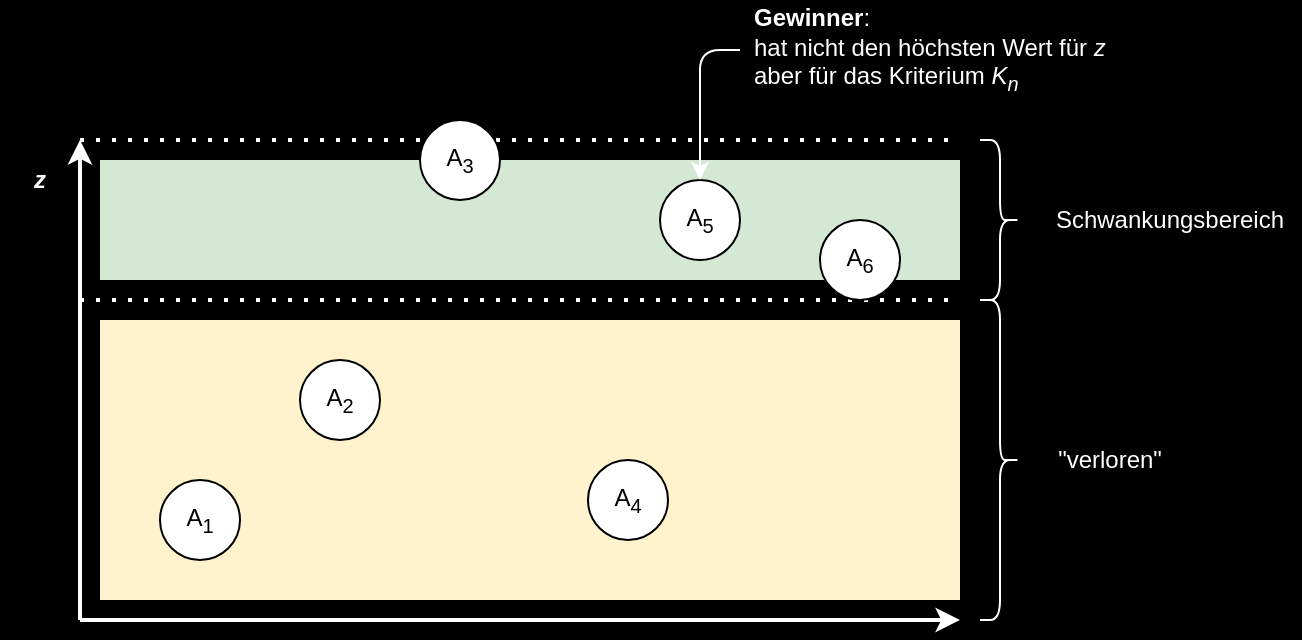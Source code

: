 <mxfile compressed="false" version="14.1.8" type="device">
  <diagram id="PSzUQ3MnPa4Xr93_lSzB" name="Seite-1">
    <mxGraphModel dx="905" dy="569" grid="1" gridSize="10" guides="1" tooltips="1" connect="1" arrows="1" fold="1" page="1" pageScale="1" pageWidth="827" pageHeight="1169" background="#000000" math="0" shadow="0">
      <root>
        <mxCell id="0" />
        <mxCell id="1" parent="0" />
        <mxCell id="zk4efuTUrOc2vaJsBt1w-13" value="" style="rounded=0;whiteSpace=wrap;html=1;fillColor=#fff2cc;strokeColor=none;" vertex="1" parent="1">
          <mxGeometry x="130" y="170" width="430" height="140" as="geometry" />
        </mxCell>
        <mxCell id="zk4efuTUrOc2vaJsBt1w-12" value="" style="rounded=0;whiteSpace=wrap;html=1;fillColor=#d5e8d4;strokeColor=none;" vertex="1" parent="1">
          <mxGeometry x="130" y="90" width="430" height="60" as="geometry" />
        </mxCell>
        <mxCell id="zk4efuTUrOc2vaJsBt1w-1" value="" style="endArrow=classic;html=1;strokeWidth=2;strokeColor=#FFFFFF;" edge="1" parent="1">
          <mxGeometry width="50" height="50" relative="1" as="geometry">
            <mxPoint x="120" y="320" as="sourcePoint" />
            <mxPoint x="120" y="80" as="targetPoint" />
          </mxGeometry>
        </mxCell>
        <mxCell id="zk4efuTUrOc2vaJsBt1w-2" value="" style="endArrow=classic;html=1;strokeWidth=2;strokeColor=#FFFFFF;" edge="1" parent="1">
          <mxGeometry width="50" height="50" relative="1" as="geometry">
            <mxPoint x="120" y="320" as="sourcePoint" />
            <mxPoint x="560" y="320" as="targetPoint" />
          </mxGeometry>
        </mxCell>
        <mxCell id="zk4efuTUrOc2vaJsBt1w-3" value="" style="endArrow=none;dashed=1;html=1;dashPattern=1 3;strokeWidth=2;strokeColor=#FFFFFF;" edge="1" parent="1">
          <mxGeometry width="50" height="50" relative="1" as="geometry">
            <mxPoint x="120" y="80" as="sourcePoint" />
            <mxPoint x="560" y="80" as="targetPoint" />
          </mxGeometry>
        </mxCell>
        <mxCell id="zk4efuTUrOc2vaJsBt1w-5" value="" style="endArrow=none;dashed=1;html=1;dashPattern=1 3;strokeWidth=2;strokeColor=#FFFFFF;" edge="1" parent="1">
          <mxGeometry width="50" height="50" relative="1" as="geometry">
            <mxPoint x="120" y="160" as="sourcePoint" />
            <mxPoint x="560" y="160" as="targetPoint" />
          </mxGeometry>
        </mxCell>
        <mxCell id="zk4efuTUrOc2vaJsBt1w-6" value="A&lt;sub&gt;1&lt;/sub&gt;" style="ellipse;whiteSpace=wrap;html=1;" vertex="1" parent="1">
          <mxGeometry x="160" y="250" width="40" height="40" as="geometry" />
        </mxCell>
        <mxCell id="zk4efuTUrOc2vaJsBt1w-7" value="A&lt;sub&gt;2&lt;/sub&gt;" style="ellipse;whiteSpace=wrap;html=1;" vertex="1" parent="1">
          <mxGeometry x="230" y="190" width="40" height="40" as="geometry" />
        </mxCell>
        <mxCell id="zk4efuTUrOc2vaJsBt1w-8" value="A&lt;sub&gt;4&lt;/sub&gt;" style="ellipse;whiteSpace=wrap;html=1;" vertex="1" parent="1">
          <mxGeometry x="374" y="240" width="40" height="40" as="geometry" />
        </mxCell>
        <mxCell id="zk4efuTUrOc2vaJsBt1w-9" value="A&lt;sub&gt;3&lt;/sub&gt;" style="ellipse;whiteSpace=wrap;html=1;" vertex="1" parent="1">
          <mxGeometry x="290" y="70" width="40" height="40" as="geometry" />
        </mxCell>
        <mxCell id="zk4efuTUrOc2vaJsBt1w-10" value="A&lt;sub&gt;5&lt;/sub&gt;" style="ellipse;whiteSpace=wrap;html=1;" vertex="1" parent="1">
          <mxGeometry x="410" y="100" width="40" height="40" as="geometry" />
        </mxCell>
        <mxCell id="zk4efuTUrOc2vaJsBt1w-11" value="A&lt;sub&gt;6&lt;/sub&gt;" style="ellipse;whiteSpace=wrap;html=1;" vertex="1" parent="1">
          <mxGeometry x="490" y="120" width="40" height="40" as="geometry" />
        </mxCell>
        <mxCell id="zk4efuTUrOc2vaJsBt1w-14" value="" style="shape=curlyBracket;whiteSpace=wrap;html=1;rounded=1;rotation=-180;strokeColor=#FFFFFF;" vertex="1" parent="1">
          <mxGeometry x="570" y="80" width="20" height="80" as="geometry" />
        </mxCell>
        <mxCell id="zk4efuTUrOc2vaJsBt1w-15" value="" style="shape=curlyBracket;whiteSpace=wrap;html=1;rounded=1;rotation=-180;strokeColor=#FFFFFF;" vertex="1" parent="1">
          <mxGeometry x="570" y="160" width="20" height="160" as="geometry" />
        </mxCell>
        <mxCell id="zk4efuTUrOc2vaJsBt1w-16" value="Schwankungsbereich" style="text;html=1;strokeColor=none;fillColor=none;align=center;verticalAlign=middle;whiteSpace=wrap;rounded=0;fontColor=#FFFFFF;" vertex="1" parent="1">
          <mxGeometry x="600" y="110" width="130" height="20" as="geometry" />
        </mxCell>
        <mxCell id="zk4efuTUrOc2vaJsBt1w-17" value="&quot;verloren&quot;" style="text;html=1;strokeColor=none;fillColor=none;align=center;verticalAlign=middle;whiteSpace=wrap;rounded=0;fontColor=#FFFFFF;" vertex="1" parent="1">
          <mxGeometry x="600" y="230" width="70" height="20" as="geometry" />
        </mxCell>
        <mxCell id="zk4efuTUrOc2vaJsBt1w-18" value="&lt;div&gt;&lt;b&gt;Gewinner&lt;/b&gt;&lt;span&gt;:&lt;/span&gt;&lt;/div&gt;hat nicht den höchsten Wert für &lt;i&gt;z&lt;/i&gt; aber für das Kriterium &lt;i&gt;K&lt;sub&gt;n&lt;/sub&gt;&lt;/i&gt;" style="text;html=1;strokeColor=none;fillColor=none;align=left;verticalAlign=middle;whiteSpace=wrap;rounded=0;spacingLeft=5;fontColor=#FFFFFF;" vertex="1" parent="1">
          <mxGeometry x="450" y="10" width="200" height="50" as="geometry" />
        </mxCell>
        <mxCell id="zk4efuTUrOc2vaJsBt1w-19" value="z" style="text;html=1;strokeColor=none;fillColor=none;align=center;verticalAlign=middle;whiteSpace=wrap;rounded=0;fontStyle=3;fontColor=#FFFFFF;" vertex="1" parent="1">
          <mxGeometry x="80" y="80" width="40" height="40" as="geometry" />
        </mxCell>
        <mxCell id="zk4efuTUrOc2vaJsBt1w-20" value="" style="endArrow=classic;html=1;strokeWidth=1;exitX=0;exitY=0.5;exitDx=0;exitDy=0;entryX=0.5;entryY=0;entryDx=0;entryDy=0;strokeColor=#FFFFFF;" edge="1" parent="1" source="zk4efuTUrOc2vaJsBt1w-18" target="zk4efuTUrOc2vaJsBt1w-10">
          <mxGeometry width="50" height="50" relative="1" as="geometry">
            <mxPoint x="160" y="50" as="sourcePoint" />
            <mxPoint x="210" as="targetPoint" />
            <Array as="points">
              <mxPoint x="430" y="35" />
            </Array>
          </mxGeometry>
        </mxCell>
      </root>
    </mxGraphModel>
  </diagram>
</mxfile>
